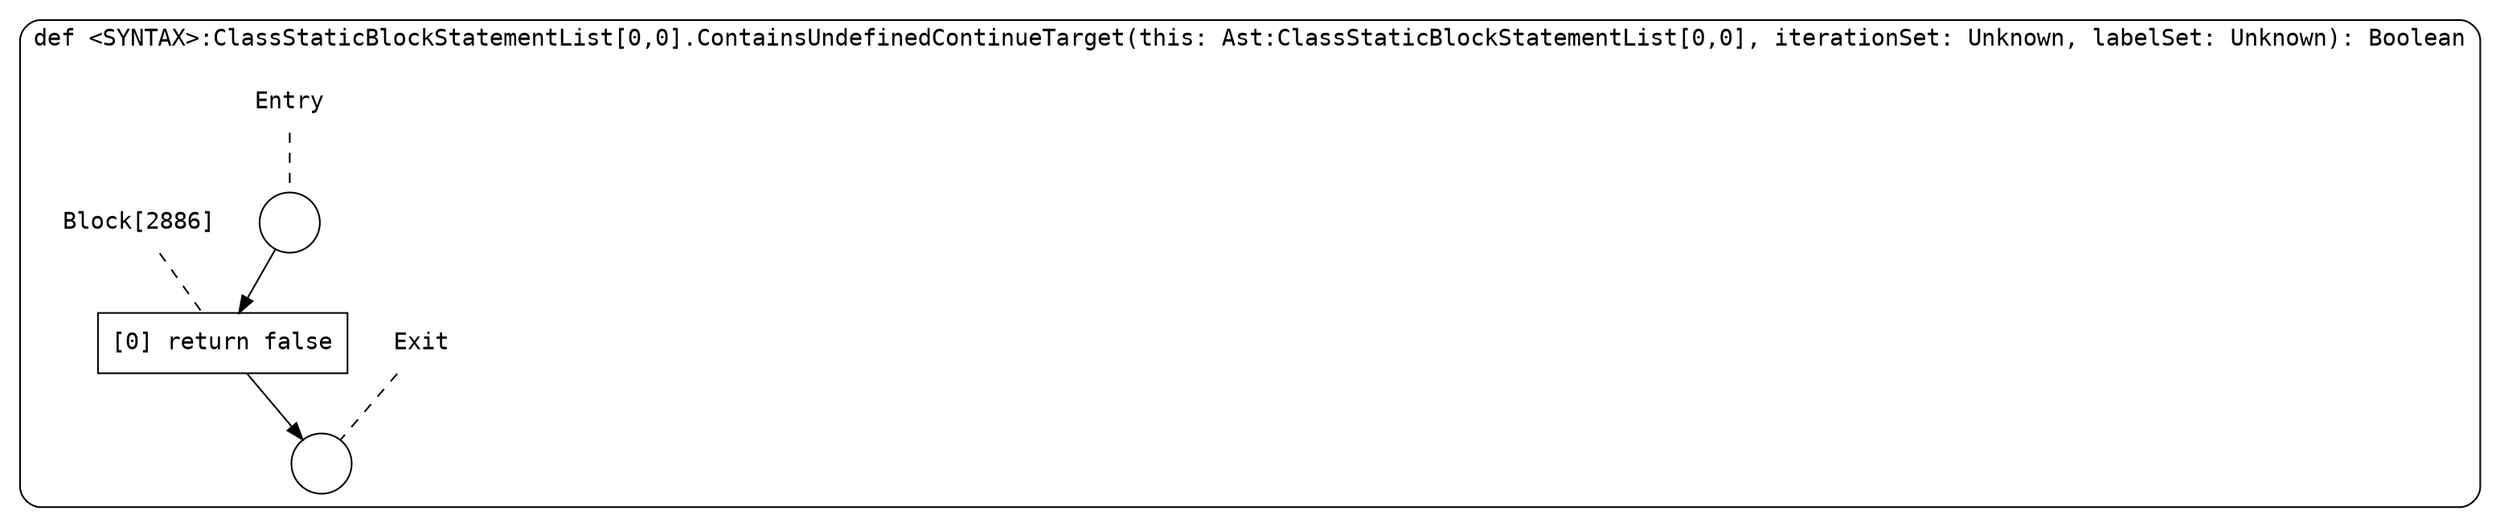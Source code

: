 digraph {
  graph [fontname = "Consolas"]
  node [fontname = "Consolas"]
  edge [fontname = "Consolas"]
  subgraph cluster666 {
    label = "def <SYNTAX>:ClassStaticBlockStatementList[0,0].ContainsUndefinedContinueTarget(this: Ast:ClassStaticBlockStatementList[0,0], iterationSet: Unknown, labelSet: Unknown): Boolean"
    style = rounded
    cluster666_entry_name [shape=none, label=<<font color="black">Entry</font>>]
    cluster666_entry_name -> cluster666_entry [arrowhead=none, color="black", style=dashed]
    cluster666_entry [shape=circle label=" " color="black" fillcolor="white" style=filled]
    cluster666_entry -> node2886 [color="black"]
    cluster666_exit_name [shape=none, label=<<font color="black">Exit</font>>]
    cluster666_exit_name -> cluster666_exit [arrowhead=none, color="black", style=dashed]
    cluster666_exit [shape=circle label=" " color="black" fillcolor="white" style=filled]
    node2886_name [shape=none, label=<<font color="black">Block[2886]</font>>]
    node2886_name -> node2886 [arrowhead=none, color="black", style=dashed]
    node2886 [shape=box, label=<<font color="black">[0] return false<BR ALIGN="LEFT"/></font>> color="black" fillcolor="white", style=filled]
    node2886 -> cluster666_exit [color="black"]
  }
}